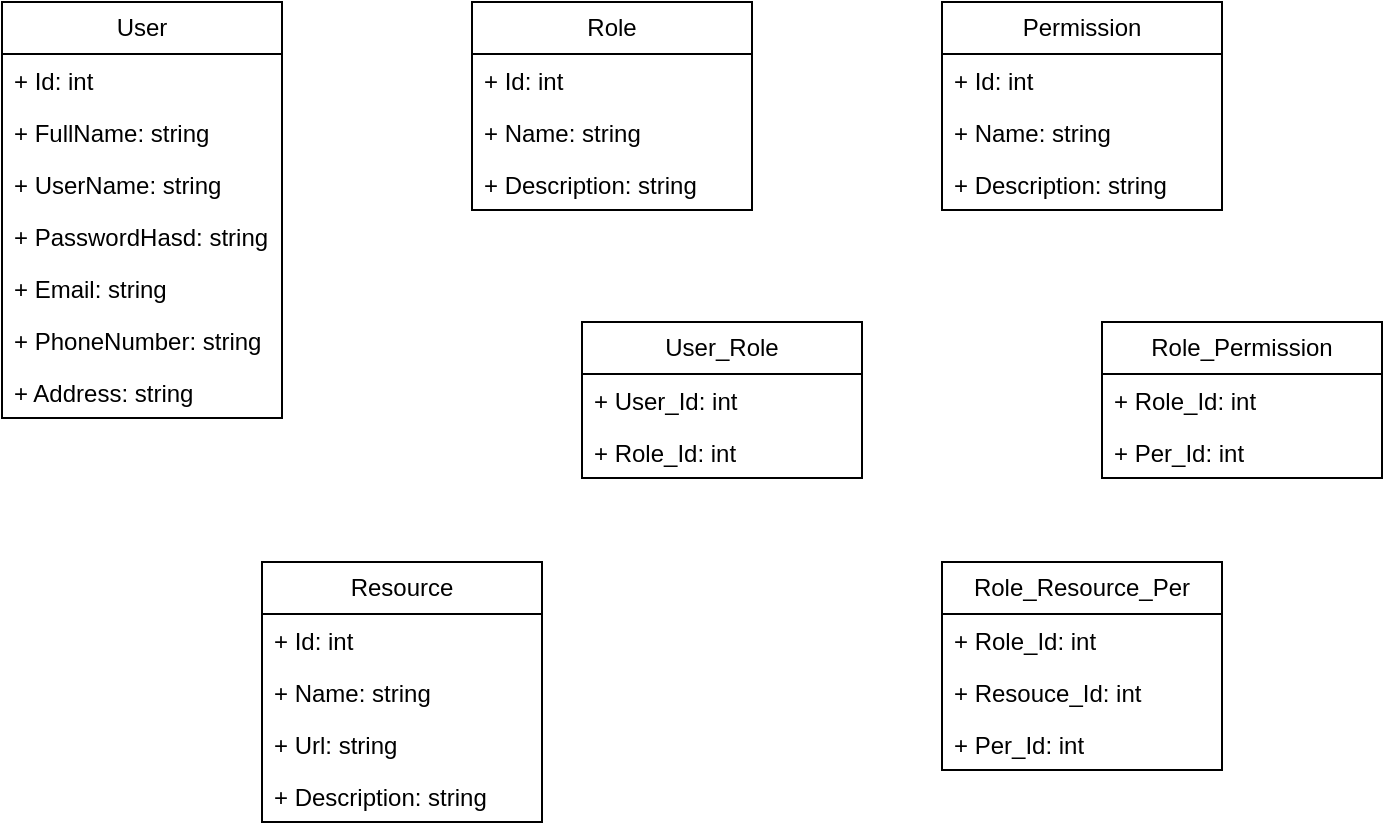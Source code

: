 <mxfile version="21.2.3" type="google">
  <diagram name="Page-1" id="QAw1aLYqajAYqseucQ5S">
    <mxGraphModel grid="1" page="1" gridSize="10" guides="1" tooltips="1" connect="1" arrows="1" fold="1" pageScale="1" pageWidth="850" pageHeight="1100" math="0" shadow="0">
      <root>
        <mxCell id="0" />
        <mxCell id="1" parent="0" />
        <mxCell id="ILD0LAb1EUemY7GZqf8h-1" value="User" style="swimlane;fontStyle=0;childLayout=stackLayout;horizontal=1;startSize=26;fillColor=none;horizontalStack=0;resizeParent=1;resizeParentMax=0;resizeLast=0;collapsible=1;marginBottom=0;whiteSpace=wrap;html=1;" vertex="1" parent="1">
          <mxGeometry x="50" y="120" width="140" height="208" as="geometry" />
        </mxCell>
        <mxCell id="ILD0LAb1EUemY7GZqf8h-2" value="+ Id: int" style="text;strokeColor=none;fillColor=none;align=left;verticalAlign=top;spacingLeft=4;spacingRight=4;overflow=hidden;rotatable=0;points=[[0,0.5],[1,0.5]];portConstraint=eastwest;whiteSpace=wrap;html=1;" vertex="1" parent="ILD0LAb1EUemY7GZqf8h-1">
          <mxGeometry y="26" width="140" height="26" as="geometry" />
        </mxCell>
        <mxCell id="ILD0LAb1EUemY7GZqf8h-49" value="+ FullName: string" style="text;strokeColor=none;fillColor=none;align=left;verticalAlign=top;spacingLeft=4;spacingRight=4;overflow=hidden;rotatable=0;points=[[0,0.5],[1,0.5]];portConstraint=eastwest;whiteSpace=wrap;html=1;" vertex="1" parent="ILD0LAb1EUemY7GZqf8h-1">
          <mxGeometry y="52" width="140" height="26" as="geometry" />
        </mxCell>
        <mxCell id="ILD0LAb1EUemY7GZqf8h-3" value="+ UserName: string" style="text;strokeColor=none;fillColor=none;align=left;verticalAlign=top;spacingLeft=4;spacingRight=4;overflow=hidden;rotatable=0;points=[[0,0.5],[1,0.5]];portConstraint=eastwest;whiteSpace=wrap;html=1;" vertex="1" parent="ILD0LAb1EUemY7GZqf8h-1">
          <mxGeometry y="78" width="140" height="26" as="geometry" />
        </mxCell>
        <mxCell id="ILD0LAb1EUemY7GZqf8h-4" value="+ PasswordHasd: string" style="text;strokeColor=none;fillColor=none;align=left;verticalAlign=top;spacingLeft=4;spacingRight=4;overflow=hidden;rotatable=0;points=[[0,0.5],[1,0.5]];portConstraint=eastwest;whiteSpace=wrap;html=1;" vertex="1" parent="ILD0LAb1EUemY7GZqf8h-1">
          <mxGeometry y="104" width="140" height="26" as="geometry" />
        </mxCell>
        <mxCell id="ILD0LAb1EUemY7GZqf8h-5" value="+ Email: string" style="text;strokeColor=none;fillColor=none;align=left;verticalAlign=top;spacingLeft=4;spacingRight=4;overflow=hidden;rotatable=0;points=[[0,0.5],[1,0.5]];portConstraint=eastwest;whiteSpace=wrap;html=1;" vertex="1" parent="ILD0LAb1EUemY7GZqf8h-1">
          <mxGeometry y="130" width="140" height="26" as="geometry" />
        </mxCell>
        <mxCell id="ILD0LAb1EUemY7GZqf8h-6" value="+ PhoneNumber: string" style="text;strokeColor=none;fillColor=none;align=left;verticalAlign=top;spacingLeft=4;spacingRight=4;overflow=hidden;rotatable=0;points=[[0,0.5],[1,0.5]];portConstraint=eastwest;whiteSpace=wrap;html=1;" vertex="1" parent="ILD0LAb1EUemY7GZqf8h-1">
          <mxGeometry y="156" width="140" height="26" as="geometry" />
        </mxCell>
        <mxCell id="ILD0LAb1EUemY7GZqf8h-8" value="+ Address: string" style="text;strokeColor=none;fillColor=none;align=left;verticalAlign=top;spacingLeft=4;spacingRight=4;overflow=hidden;rotatable=0;points=[[0,0.5],[1,0.5]];portConstraint=eastwest;whiteSpace=wrap;html=1;" vertex="1" parent="ILD0LAb1EUemY7GZqf8h-1">
          <mxGeometry y="182" width="140" height="26" as="geometry" />
        </mxCell>
        <mxCell id="ILD0LAb1EUemY7GZqf8h-9" value="Role" style="swimlane;fontStyle=0;childLayout=stackLayout;horizontal=1;startSize=26;fillColor=none;horizontalStack=0;resizeParent=1;resizeParentMax=0;resizeLast=0;collapsible=1;marginBottom=0;whiteSpace=wrap;html=1;" vertex="1" parent="1">
          <mxGeometry x="285" y="120" width="140" height="104" as="geometry" />
        </mxCell>
        <mxCell id="ILD0LAb1EUemY7GZqf8h-10" value="+ Id: int" style="text;strokeColor=none;fillColor=none;align=left;verticalAlign=top;spacingLeft=4;spacingRight=4;overflow=hidden;rotatable=0;points=[[0,0.5],[1,0.5]];portConstraint=eastwest;whiteSpace=wrap;html=1;" vertex="1" parent="ILD0LAb1EUemY7GZqf8h-9">
          <mxGeometry y="26" width="140" height="26" as="geometry" />
        </mxCell>
        <mxCell id="ILD0LAb1EUemY7GZqf8h-11" value="+ Name: string" style="text;strokeColor=none;fillColor=none;align=left;verticalAlign=top;spacingLeft=4;spacingRight=4;overflow=hidden;rotatable=0;points=[[0,0.5],[1,0.5]];portConstraint=eastwest;whiteSpace=wrap;html=1;" vertex="1" parent="ILD0LAb1EUemY7GZqf8h-9">
          <mxGeometry y="52" width="140" height="26" as="geometry" />
        </mxCell>
        <mxCell id="ILD0LAb1EUemY7GZqf8h-24" value="+ Description: string" style="text;strokeColor=none;fillColor=none;align=left;verticalAlign=top;spacingLeft=4;spacingRight=4;overflow=hidden;rotatable=0;points=[[0,0.5],[1,0.5]];portConstraint=eastwest;whiteSpace=wrap;html=1;" vertex="1" parent="ILD0LAb1EUemY7GZqf8h-9">
          <mxGeometry y="78" width="140" height="26" as="geometry" />
        </mxCell>
        <mxCell id="ILD0LAb1EUemY7GZqf8h-16" value="Permission" style="swimlane;fontStyle=0;childLayout=stackLayout;horizontal=1;startSize=26;fillColor=none;horizontalStack=0;resizeParent=1;resizeParentMax=0;resizeLast=0;collapsible=1;marginBottom=0;whiteSpace=wrap;html=1;" vertex="1" parent="1">
          <mxGeometry x="520" y="120" width="140" height="104" as="geometry" />
        </mxCell>
        <mxCell id="ILD0LAb1EUemY7GZqf8h-17" value="+ Id: int" style="text;strokeColor=none;fillColor=none;align=left;verticalAlign=top;spacingLeft=4;spacingRight=4;overflow=hidden;rotatable=0;points=[[0,0.5],[1,0.5]];portConstraint=eastwest;whiteSpace=wrap;html=1;" vertex="1" parent="ILD0LAb1EUemY7GZqf8h-16">
          <mxGeometry y="26" width="140" height="26" as="geometry" />
        </mxCell>
        <mxCell id="ILD0LAb1EUemY7GZqf8h-18" value="+ Name: string" style="text;strokeColor=none;fillColor=none;align=left;verticalAlign=top;spacingLeft=4;spacingRight=4;overflow=hidden;rotatable=0;points=[[0,0.5],[1,0.5]];portConstraint=eastwest;whiteSpace=wrap;html=1;" vertex="1" parent="ILD0LAb1EUemY7GZqf8h-16">
          <mxGeometry y="52" width="140" height="26" as="geometry" />
        </mxCell>
        <mxCell id="ILD0LAb1EUemY7GZqf8h-22" value="+ Description: string" style="text;strokeColor=none;fillColor=none;align=left;verticalAlign=top;spacingLeft=4;spacingRight=4;overflow=hidden;rotatable=0;points=[[0,0.5],[1,0.5]];portConstraint=eastwest;whiteSpace=wrap;html=1;" vertex="1" parent="ILD0LAb1EUemY7GZqf8h-16">
          <mxGeometry y="78" width="140" height="26" as="geometry" />
        </mxCell>
        <mxCell id="ILD0LAb1EUemY7GZqf8h-25" value="Role_Permission" style="swimlane;fontStyle=0;childLayout=stackLayout;horizontal=1;startSize=26;fillColor=none;horizontalStack=0;resizeParent=1;resizeParentMax=0;resizeLast=0;collapsible=1;marginBottom=0;whiteSpace=wrap;html=1;" vertex="1" parent="1">
          <mxGeometry x="600" y="280" width="140" height="78" as="geometry" />
        </mxCell>
        <mxCell id="ILD0LAb1EUemY7GZqf8h-26" value="+ Role_Id: int" style="text;strokeColor=none;fillColor=none;align=left;verticalAlign=top;spacingLeft=4;spacingRight=4;overflow=hidden;rotatable=0;points=[[0,0.5],[1,0.5]];portConstraint=eastwest;whiteSpace=wrap;html=1;" vertex="1" parent="ILD0LAb1EUemY7GZqf8h-25">
          <mxGeometry y="26" width="140" height="26" as="geometry" />
        </mxCell>
        <mxCell id="ILD0LAb1EUemY7GZqf8h-27" value="+ Per_Id: int" style="text;strokeColor=none;fillColor=none;align=left;verticalAlign=top;spacingLeft=4;spacingRight=4;overflow=hidden;rotatable=0;points=[[0,0.5],[1,0.5]];portConstraint=eastwest;whiteSpace=wrap;html=1;" vertex="1" parent="ILD0LAb1EUemY7GZqf8h-25">
          <mxGeometry y="52" width="140" height="26" as="geometry" />
        </mxCell>
        <mxCell id="ILD0LAb1EUemY7GZqf8h-32" value="User_Role" style="swimlane;fontStyle=0;childLayout=stackLayout;horizontal=1;startSize=26;fillColor=none;horizontalStack=0;resizeParent=1;resizeParentMax=0;resizeLast=0;collapsible=1;marginBottom=0;whiteSpace=wrap;html=1;" vertex="1" parent="1">
          <mxGeometry x="340" y="280" width="140" height="78" as="geometry" />
        </mxCell>
        <mxCell id="ILD0LAb1EUemY7GZqf8h-33" value="+ User_Id: int" style="text;strokeColor=none;fillColor=none;align=left;verticalAlign=top;spacingLeft=4;spacingRight=4;overflow=hidden;rotatable=0;points=[[0,0.5],[1,0.5]];portConstraint=eastwest;whiteSpace=wrap;html=1;" vertex="1" parent="ILD0LAb1EUemY7GZqf8h-32">
          <mxGeometry y="26" width="140" height="26" as="geometry" />
        </mxCell>
        <mxCell id="ILD0LAb1EUemY7GZqf8h-34" value="+ Role_Id: int" style="text;strokeColor=none;fillColor=none;align=left;verticalAlign=top;spacingLeft=4;spacingRight=4;overflow=hidden;rotatable=0;points=[[0,0.5],[1,0.5]];portConstraint=eastwest;whiteSpace=wrap;html=1;" vertex="1" parent="ILD0LAb1EUemY7GZqf8h-32">
          <mxGeometry y="52" width="140" height="26" as="geometry" />
        </mxCell>
        <mxCell id="ILD0LAb1EUemY7GZqf8h-35" value="Resource" style="swimlane;fontStyle=0;childLayout=stackLayout;horizontal=1;startSize=26;fillColor=none;horizontalStack=0;resizeParent=1;resizeParentMax=0;resizeLast=0;collapsible=1;marginBottom=0;whiteSpace=wrap;html=1;" vertex="1" parent="1">
          <mxGeometry x="180" y="400" width="140" height="130" as="geometry" />
        </mxCell>
        <mxCell id="ILD0LAb1EUemY7GZqf8h-36" value="+ Id: int" style="text;strokeColor=none;fillColor=none;align=left;verticalAlign=top;spacingLeft=4;spacingRight=4;overflow=hidden;rotatable=0;points=[[0,0.5],[1,0.5]];portConstraint=eastwest;whiteSpace=wrap;html=1;" vertex="1" parent="ILD0LAb1EUemY7GZqf8h-35">
          <mxGeometry y="26" width="140" height="26" as="geometry" />
        </mxCell>
        <mxCell id="ILD0LAb1EUemY7GZqf8h-37" value="+ Name: string" style="text;strokeColor=none;fillColor=none;align=left;verticalAlign=top;spacingLeft=4;spacingRight=4;overflow=hidden;rotatable=0;points=[[0,0.5],[1,0.5]];portConstraint=eastwest;whiteSpace=wrap;html=1;" vertex="1" parent="ILD0LAb1EUemY7GZqf8h-35">
          <mxGeometry y="52" width="140" height="26" as="geometry" />
        </mxCell>
        <mxCell id="ILD0LAb1EUemY7GZqf8h-50" value="+ Url: string" style="text;strokeColor=none;fillColor=none;align=left;verticalAlign=top;spacingLeft=4;spacingRight=4;overflow=hidden;rotatable=0;points=[[0,0.5],[1,0.5]];portConstraint=eastwest;whiteSpace=wrap;html=1;" vertex="1" parent="ILD0LAb1EUemY7GZqf8h-35">
          <mxGeometry y="78" width="140" height="26" as="geometry" />
        </mxCell>
        <mxCell id="ILD0LAb1EUemY7GZqf8h-38" value="+ Description: string" style="text;strokeColor=none;fillColor=none;align=left;verticalAlign=top;spacingLeft=4;spacingRight=4;overflow=hidden;rotatable=0;points=[[0,0.5],[1,0.5]];portConstraint=eastwest;whiteSpace=wrap;html=1;" vertex="1" parent="ILD0LAb1EUemY7GZqf8h-35">
          <mxGeometry y="104" width="140" height="26" as="geometry" />
        </mxCell>
        <mxCell id="ILD0LAb1EUemY7GZqf8h-42" value="Role_Resource_Per" style="swimlane;fontStyle=0;childLayout=stackLayout;horizontal=1;startSize=26;fillColor=none;horizontalStack=0;resizeParent=1;resizeParentMax=0;resizeLast=0;collapsible=1;marginBottom=0;whiteSpace=wrap;html=1;" vertex="1" parent="1">
          <mxGeometry x="520" y="400" width="140" height="104" as="geometry" />
        </mxCell>
        <mxCell id="ILD0LAb1EUemY7GZqf8h-43" value="+ Role_Id: int" style="text;strokeColor=none;fillColor=none;align=left;verticalAlign=top;spacingLeft=4;spacingRight=4;overflow=hidden;rotatable=0;points=[[0,0.5],[1,0.5]];portConstraint=eastwest;whiteSpace=wrap;html=1;" vertex="1" parent="ILD0LAb1EUemY7GZqf8h-42">
          <mxGeometry y="26" width="140" height="26" as="geometry" />
        </mxCell>
        <mxCell id="ILD0LAb1EUemY7GZqf8h-44" value="+ Resouce_Id: int" style="text;strokeColor=none;fillColor=none;align=left;verticalAlign=top;spacingLeft=4;spacingRight=4;overflow=hidden;rotatable=0;points=[[0,0.5],[1,0.5]];portConstraint=eastwest;whiteSpace=wrap;html=1;" vertex="1" parent="ILD0LAb1EUemY7GZqf8h-42">
          <mxGeometry y="52" width="140" height="26" as="geometry" />
        </mxCell>
        <mxCell id="ILD0LAb1EUemY7GZqf8h-45" value="+ Per_Id: int" style="text;strokeColor=none;fillColor=none;align=left;verticalAlign=top;spacingLeft=4;spacingRight=4;overflow=hidden;rotatable=0;points=[[0,0.5],[1,0.5]];portConstraint=eastwest;whiteSpace=wrap;html=1;" vertex="1" parent="ILD0LAb1EUemY7GZqf8h-42">
          <mxGeometry y="78" width="140" height="26" as="geometry" />
        </mxCell>
      </root>
    </mxGraphModel>
  </diagram>
</mxfile>
